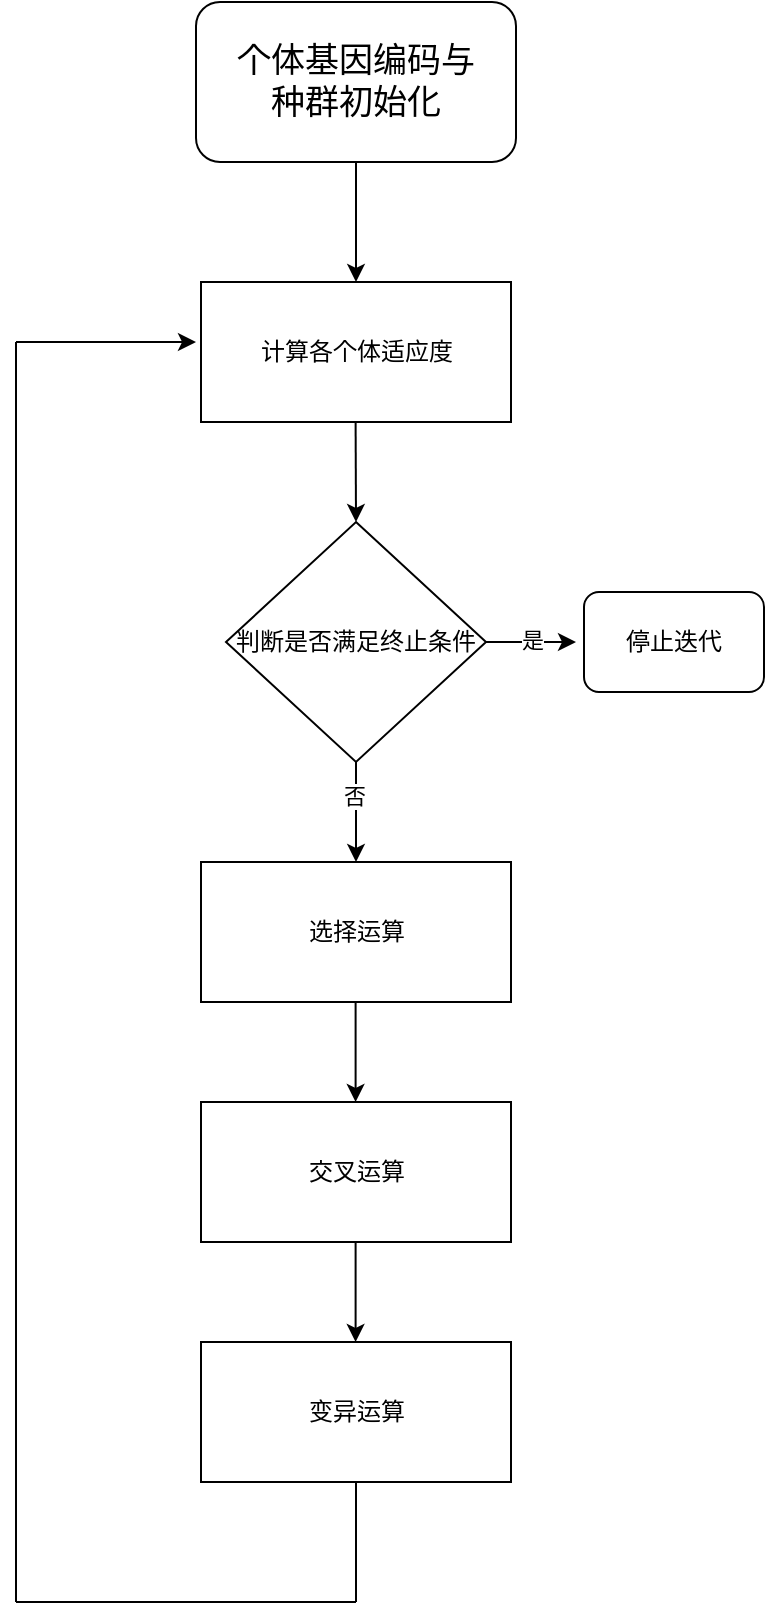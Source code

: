 <mxfile version="22.1.18" type="github">
  <diagram name="第 1 页" id="TaQp9HzhU9KANCi2xMdJ">
    <mxGraphModel dx="1039" dy="413" grid="1" gridSize="10" guides="1" tooltips="1" connect="1" arrows="1" fold="1" page="1" pageScale="1" pageWidth="827" pageHeight="1169" math="0" shadow="0">
      <root>
        <mxCell id="0" />
        <mxCell id="1" parent="0" />
        <mxCell id="1oZkK_i0dIsKqffcc_Yf-1" value="&lt;font style=&quot;font-size: 17px;&quot;&gt;个体基因编码与&lt;br&gt;种群初始化&lt;/font&gt;" style="rounded=1;whiteSpace=wrap;html=1;" vertex="1" parent="1">
          <mxGeometry x="130" y="200" width="160" height="80" as="geometry" />
        </mxCell>
        <mxCell id="1oZkK_i0dIsKqffcc_Yf-2" value="计算各个体适应度" style="rounded=0;whiteSpace=wrap;html=1;" vertex="1" parent="1">
          <mxGeometry x="132.5" y="340" width="155" height="70" as="geometry" />
        </mxCell>
        <mxCell id="1oZkK_i0dIsKqffcc_Yf-3" value="" style="endArrow=classic;html=1;rounded=0;exitX=0.5;exitY=1;exitDx=0;exitDy=0;" edge="1" parent="1" source="1oZkK_i0dIsKqffcc_Yf-1" target="1oZkK_i0dIsKqffcc_Yf-2">
          <mxGeometry width="50" height="50" relative="1" as="geometry">
            <mxPoint x="210" y="320" as="sourcePoint" />
            <mxPoint x="260" y="270" as="targetPoint" />
          </mxGeometry>
        </mxCell>
        <mxCell id="1oZkK_i0dIsKqffcc_Yf-4" value="判断是否满足终止条件" style="rhombus;whiteSpace=wrap;html=1;" vertex="1" parent="1">
          <mxGeometry x="145" y="460" width="130" height="120" as="geometry" />
        </mxCell>
        <mxCell id="1oZkK_i0dIsKqffcc_Yf-5" value="" style="endArrow=classic;html=1;rounded=0;exitX=0.5;exitY=1;exitDx=0;exitDy=0;" edge="1" parent="1">
          <mxGeometry width="50" height="50" relative="1" as="geometry">
            <mxPoint x="209.8" y="410" as="sourcePoint" />
            <mxPoint x="210" y="460" as="targetPoint" />
          </mxGeometry>
        </mxCell>
        <mxCell id="1oZkK_i0dIsKqffcc_Yf-6" value="停止迭代" style="rounded=1;whiteSpace=wrap;html=1;" vertex="1" parent="1">
          <mxGeometry x="324" y="495" width="90" height="50" as="geometry" />
        </mxCell>
        <mxCell id="1oZkK_i0dIsKqffcc_Yf-7" value="" style="endArrow=classic;html=1;rounded=0;" edge="1" parent="1">
          <mxGeometry width="50" height="50" relative="1" as="geometry">
            <mxPoint x="275" y="520" as="sourcePoint" />
            <mxPoint x="320" y="520" as="targetPoint" />
          </mxGeometry>
        </mxCell>
        <mxCell id="1oZkK_i0dIsKqffcc_Yf-8" value="是" style="edgeLabel;html=1;align=center;verticalAlign=middle;resizable=0;points=[];" vertex="1" connectable="0" parent="1oZkK_i0dIsKqffcc_Yf-7">
          <mxGeometry x="0.012" y="1" relative="1" as="geometry">
            <mxPoint as="offset" />
          </mxGeometry>
        </mxCell>
        <mxCell id="1oZkK_i0dIsKqffcc_Yf-9" value="选择运算" style="rounded=0;whiteSpace=wrap;html=1;" vertex="1" parent="1">
          <mxGeometry x="132.5" y="630" width="155" height="70" as="geometry" />
        </mxCell>
        <mxCell id="1oZkK_i0dIsKqffcc_Yf-10" value="" style="endArrow=classic;html=1;rounded=0;entryX=0.5;entryY=0;entryDx=0;entryDy=0;exitX=0.5;exitY=1;exitDx=0;exitDy=0;" edge="1" parent="1" source="1oZkK_i0dIsKqffcc_Yf-4" target="1oZkK_i0dIsKqffcc_Yf-9">
          <mxGeometry width="50" height="50" relative="1" as="geometry">
            <mxPoint x="220" y="595" as="sourcePoint" />
            <mxPoint x="270" y="545" as="targetPoint" />
          </mxGeometry>
        </mxCell>
        <mxCell id="1oZkK_i0dIsKqffcc_Yf-11" value="否" style="edgeLabel;html=1;align=center;verticalAlign=middle;resizable=0;points=[];" vertex="1" connectable="0" parent="1oZkK_i0dIsKqffcc_Yf-10">
          <mxGeometry x="-0.323" y="-1" relative="1" as="geometry">
            <mxPoint as="offset" />
          </mxGeometry>
        </mxCell>
        <mxCell id="1oZkK_i0dIsKqffcc_Yf-12" value="交叉运算" style="rounded=0;whiteSpace=wrap;html=1;" vertex="1" parent="1">
          <mxGeometry x="132.5" y="750" width="155" height="70" as="geometry" />
        </mxCell>
        <mxCell id="1oZkK_i0dIsKqffcc_Yf-13" value="变异运算" style="rounded=0;whiteSpace=wrap;html=1;" vertex="1" parent="1">
          <mxGeometry x="132.5" y="870" width="155" height="70" as="geometry" />
        </mxCell>
        <mxCell id="1oZkK_i0dIsKqffcc_Yf-14" value="" style="endArrow=classic;html=1;rounded=0;entryX=0.5;entryY=0;entryDx=0;entryDy=0;exitX=0.5;exitY=1;exitDx=0;exitDy=0;" edge="1" parent="1">
          <mxGeometry width="50" height="50" relative="1" as="geometry">
            <mxPoint x="209.8" y="700" as="sourcePoint" />
            <mxPoint x="209.8" y="750" as="targetPoint" />
          </mxGeometry>
        </mxCell>
        <mxCell id="1oZkK_i0dIsKqffcc_Yf-16" value="" style="endArrow=classic;html=1;rounded=0;entryX=0.5;entryY=0;entryDx=0;entryDy=0;exitX=0.5;exitY=1;exitDx=0;exitDy=0;" edge="1" parent="1">
          <mxGeometry width="50" height="50" relative="1" as="geometry">
            <mxPoint x="209.8" y="820" as="sourcePoint" />
            <mxPoint x="209.8" y="870" as="targetPoint" />
          </mxGeometry>
        </mxCell>
        <mxCell id="1oZkK_i0dIsKqffcc_Yf-18" value="" style="endArrow=none;html=1;rounded=0;" edge="1" parent="1">
          <mxGeometry width="50" height="50" relative="1" as="geometry">
            <mxPoint x="210" y="1000" as="sourcePoint" />
            <mxPoint x="210" y="940" as="targetPoint" />
          </mxGeometry>
        </mxCell>
        <mxCell id="1oZkK_i0dIsKqffcc_Yf-19" value="" style="endArrow=none;html=1;rounded=0;" edge="1" parent="1">
          <mxGeometry width="50" height="50" relative="1" as="geometry">
            <mxPoint x="40" y="1000" as="sourcePoint" />
            <mxPoint x="210" y="1000" as="targetPoint" />
          </mxGeometry>
        </mxCell>
        <mxCell id="1oZkK_i0dIsKqffcc_Yf-20" value="" style="endArrow=none;html=1;rounded=0;" edge="1" parent="1">
          <mxGeometry width="50" height="50" relative="1" as="geometry">
            <mxPoint x="40" y="1000" as="sourcePoint" />
            <mxPoint x="40" y="370" as="targetPoint" />
          </mxGeometry>
        </mxCell>
        <mxCell id="1oZkK_i0dIsKqffcc_Yf-21" value="" style="endArrow=classic;html=1;rounded=0;" edge="1" parent="1">
          <mxGeometry width="50" height="50" relative="1" as="geometry">
            <mxPoint x="40" y="370" as="sourcePoint" />
            <mxPoint x="130" y="370" as="targetPoint" />
          </mxGeometry>
        </mxCell>
      </root>
    </mxGraphModel>
  </diagram>
</mxfile>
